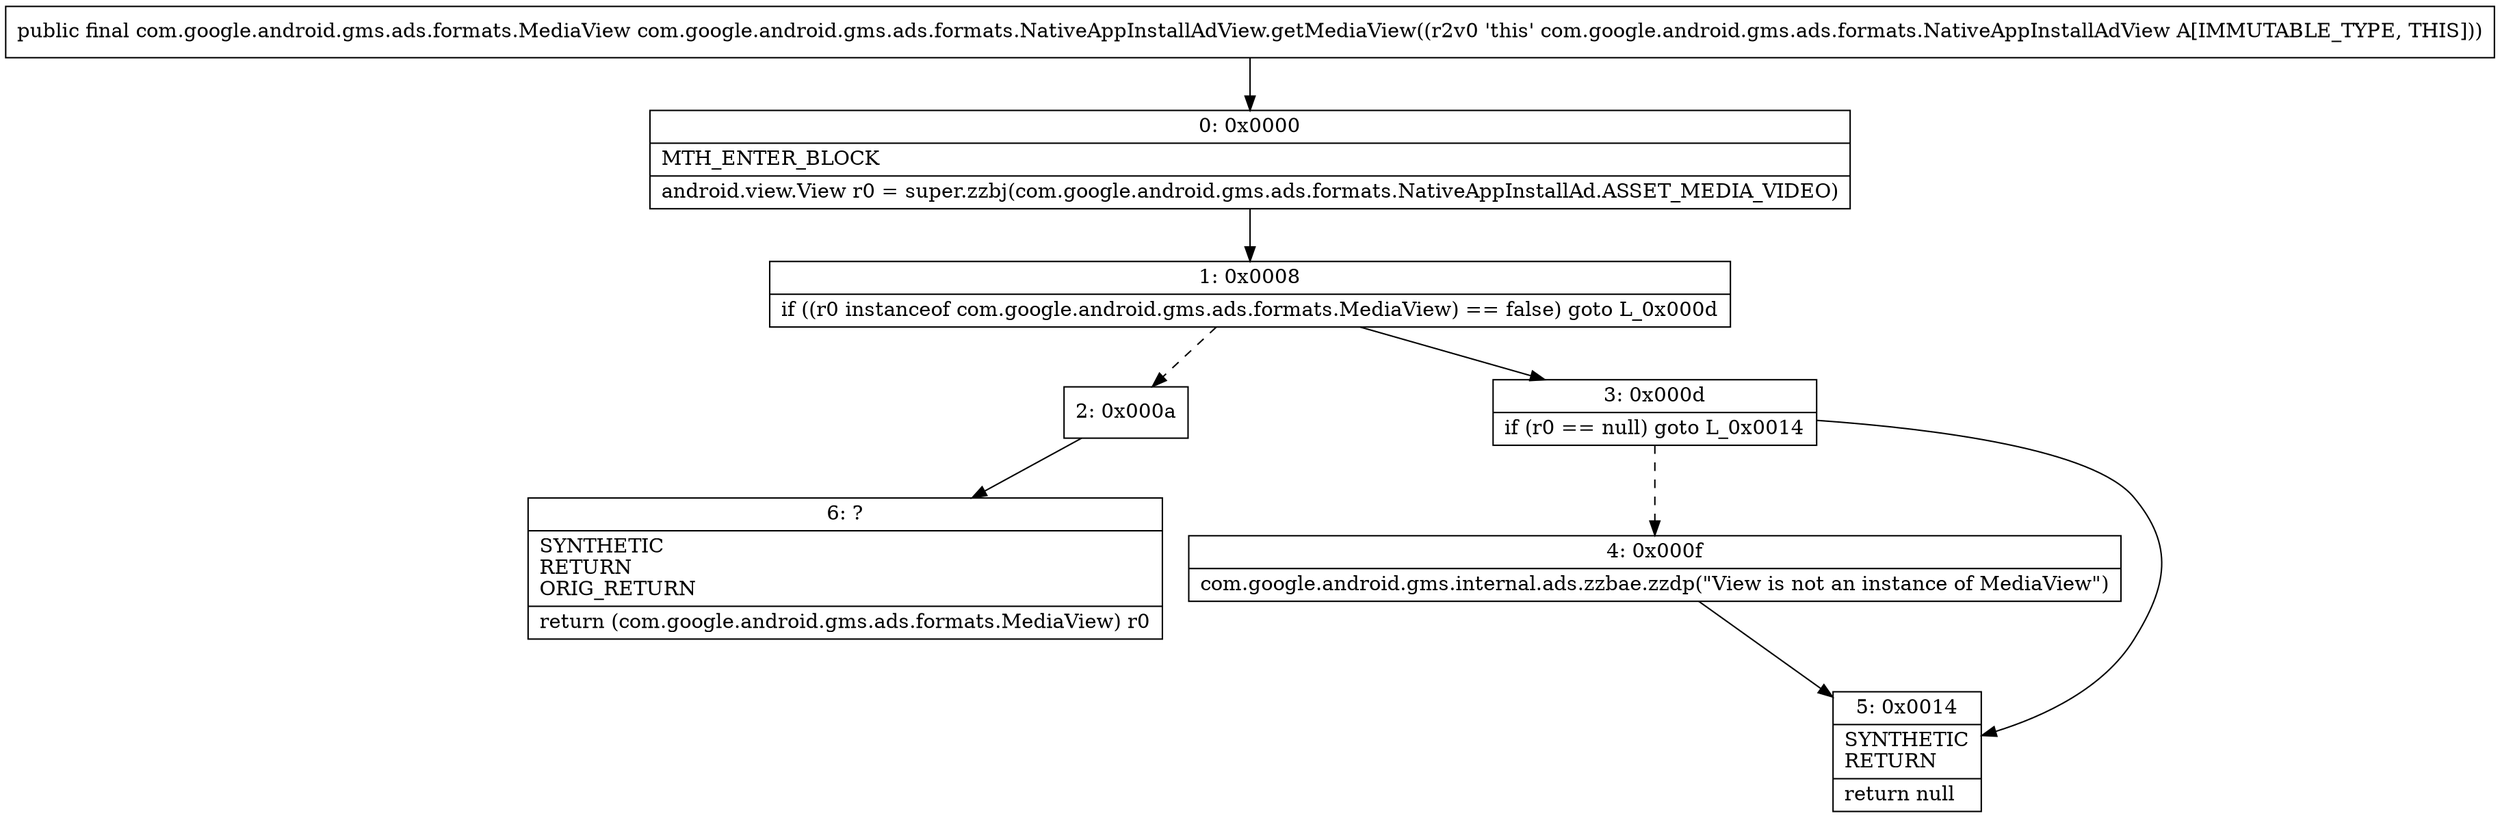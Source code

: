 digraph "CFG forcom.google.android.gms.ads.formats.NativeAppInstallAdView.getMediaView()Lcom\/google\/android\/gms\/ads\/formats\/MediaView;" {
Node_0 [shape=record,label="{0\:\ 0x0000|MTH_ENTER_BLOCK\l|android.view.View r0 = super.zzbj(com.google.android.gms.ads.formats.NativeAppInstallAd.ASSET_MEDIA_VIDEO)\l}"];
Node_1 [shape=record,label="{1\:\ 0x0008|if ((r0 instanceof com.google.android.gms.ads.formats.MediaView) == false) goto L_0x000d\l}"];
Node_2 [shape=record,label="{2\:\ 0x000a}"];
Node_3 [shape=record,label="{3\:\ 0x000d|if (r0 == null) goto L_0x0014\l}"];
Node_4 [shape=record,label="{4\:\ 0x000f|com.google.android.gms.internal.ads.zzbae.zzdp(\"View is not an instance of MediaView\")\l}"];
Node_5 [shape=record,label="{5\:\ 0x0014|SYNTHETIC\lRETURN\l|return null\l}"];
Node_6 [shape=record,label="{6\:\ ?|SYNTHETIC\lRETURN\lORIG_RETURN\l|return (com.google.android.gms.ads.formats.MediaView) r0\l}"];
MethodNode[shape=record,label="{public final com.google.android.gms.ads.formats.MediaView com.google.android.gms.ads.formats.NativeAppInstallAdView.getMediaView((r2v0 'this' com.google.android.gms.ads.formats.NativeAppInstallAdView A[IMMUTABLE_TYPE, THIS])) }"];
MethodNode -> Node_0;
Node_0 -> Node_1;
Node_1 -> Node_2[style=dashed];
Node_1 -> Node_3;
Node_2 -> Node_6;
Node_3 -> Node_4[style=dashed];
Node_3 -> Node_5;
Node_4 -> Node_5;
}

